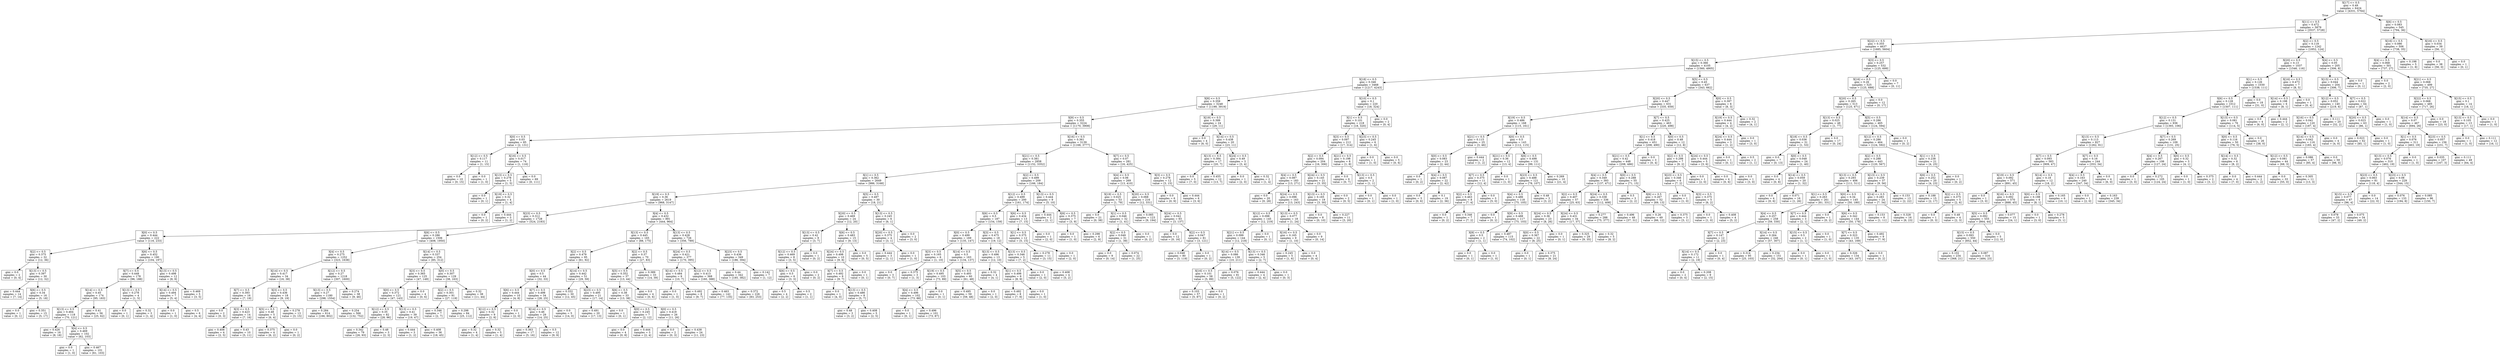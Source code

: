 digraph Tree {
node [shape=box] ;
0 [label="X[17] <= 0.5\ngini = 0.49\nsamples = 6424\nvalue = [4331, 5764]"] ;
1 [label="X[11] <= 0.5\ngini = 0.472\nsamples = 5879\nvalue = [3537, 5728]"] ;
0 -> 1 [labeldistance=2.5, labelangle=45, headlabel="True"] ;
2 [label="X[22] <= 0.5\ngini = 0.355\nsamples = 4637\nvalue = [1685, 5604]"] ;
1 -> 2 ;
3 [label="X[15] <= 0.5\ngini = 0.366\nsamples = 4105\nvalue = [1560, 4905]"] ;
2 -> 3 ;
4 [label="X[18] <= 0.5\ngini = 0.346\nsamples = 3468\nvalue = [1217, 4243]"] ;
3 -> 4 ;
5 [label="X[8] <= 0.5\ngini = 0.359\nsamples = 3248\nvalue = [1199, 3919]"] ;
4 -> 5 ;
6 [label="X[9] <= 0.5\ngini = 0.355\nsamples = 3224\nvalue = [1170, 3908]"] ;
5 -> 6 ;
7 [label="X[0] <= 0.5\ngini = 0.03\nsamples = 85\nvalue = [2, 131]"] ;
6 -> 7 ;
8 [label="X[12] <= 0.5\ngini = 0.117\nsamples = 11\nvalue = [1, 15]"] ;
7 -> 8 ;
9 [label="gini = 0.0\nsamples = 10\nvalue = [0, 15]"] ;
8 -> 9 ;
10 [label="gini = 0.0\nsamples = 1\nvalue = [1, 0]"] ;
8 -> 10 ;
11 [label="X[16] <= 0.5\ngini = 0.017\nsamples = 74\nvalue = [1, 116]"] ;
7 -> 11 ;
12 [label="X[13] <= 0.5\ngini = 0.278\nsamples = 5\nvalue = [1, 5]"] ;
11 -> 12 ;
13 [label="gini = 0.0\nsamples = 1\nvalue = [0, 1]"] ;
12 -> 13 ;
14 [label="X[19] <= 0.5\ngini = 0.32\nsamples = 4\nvalue = [1, 4]"] ;
12 -> 14 ;
15 [label="gini = 0.0\nsamples = 1\nvalue = [0, 2]"] ;
14 -> 15 ;
16 [label="gini = 0.444\nsamples = 3\nvalue = [1, 2]"] ;
14 -> 16 ;
17 [label="gini = 0.0\nsamples = 69\nvalue = [0, 111]"] ;
11 -> 17 ;
18 [label="X[16] <= 0.5\ngini = 0.361\nsamples = 3139\nvalue = [1168, 3777]"] ;
6 -> 18 ;
19 [label="X[21] <= 0.5\ngini = 0.381\nsamples = 2858\nvalue = [1152, 3352]"] ;
18 -> 19 ;
20 [label="X[1] <= 0.5\ngini = 0.362\nsamples = 2649\nvalue = [986, 3168]"] ;
19 -> 20 ;
21 [label="X[19] <= 0.5\ngini = 0.36\nsamples = 2619\nvalue = [968, 3147]"] ;
20 -> 21 ;
22 [label="X[23] <= 0.5\ngini = 0.312\nsamples = 1728\nvalue = [524, 2183]"] ;
21 -> 22 ;
23 [label="X[0] <= 0.5\ngini = 0.444\nsamples = 222\nvalue = [116, 233]"] ;
22 -> 23 ;
24 [label="X[2] <= 0.5\ngini = 0.375\nsamples = 32\nvalue = [12, 36]"] ;
23 -> 24 ;
25 [label="gini = 0.0\nsamples = 2\nvalue = [0, 4]"] ;
24 -> 25 ;
26 [label="X[13] <= 0.5\ngini = 0.397\nsamples = 30\nvalue = [12, 32]"] ;
24 -> 26 ;
27 [label="gini = 0.444\nsamples = 14\nvalue = [7, 14]"] ;
26 -> 27 ;
28 [label="X[6] <= 0.5\ngini = 0.34\nsamples = 16\nvalue = [5, 18]"] ;
26 -> 28 ;
29 [label="gini = 0.0\nsamples = 1\nvalue = [0, 1]"] ;
28 -> 29 ;
30 [label="gini = 0.351\nsamples = 15\nvalue = [5, 17]"] ;
28 -> 30 ;
31 [label="X[6] <= 0.5\ngini = 0.452\nsamples = 190\nvalue = [104, 197]"] ;
23 -> 31 ;
32 [label="X[7] <= 0.5\ngini = 0.448\nsamples = 178\nvalue = [96, 188]"] ;
31 -> 32 ;
33 [label="X[14] <= 0.5\ngini = 0.45\nsamples = 174\nvalue = [95, 183]"] ;
32 -> 33 ;
34 [label="X[13] <= 0.5\ngini = 0.464\nsamples = 118\nvalue = [70, 121]"] ;
33 -> 34 ;
35 [label="gini = 0.426\nsamples = 16\nvalue = [8, 18]"] ;
34 -> 35 ;
36 [label="X[4] <= 0.5\ngini = 0.469\nsamples = 102\nvalue = [62, 103]"] ;
34 -> 36 ;
37 [label="gini = 0.0\nsamples = 1\nvalue = [1, 0]"] ;
36 -> 37 ;
38 [label="gini = 0.467\nsamples = 101\nvalue = [61, 103]"] ;
36 -> 38 ;
39 [label="gini = 0.41\nsamples = 56\nvalue = [25, 62]"] ;
33 -> 39 ;
40 [label="X[13] <= 0.5\ngini = 0.278\nsamples = 4\nvalue = [1, 5]"] ;
32 -> 40 ;
41 [label="gini = 0.0\nsamples = 1\nvalue = [0, 1]"] ;
40 -> 41 ;
42 [label="gini = 0.32\nsamples = 3\nvalue = [1, 4]"] ;
40 -> 42 ;
43 [label="X[13] <= 0.5\ngini = 0.498\nsamples = 12\nvalue = [8, 9]"] ;
31 -> 43 ;
44 [label="X[14] <= 0.5\ngini = 0.494\nsamples = 7\nvalue = [5, 4]"] ;
43 -> 44 ;
45 [label="gini = 0.0\nsamples = 1\nvalue = [1, 0]"] ;
44 -> 45 ;
46 [label="gini = 0.5\nsamples = 6\nvalue = [4, 4]"] ;
44 -> 46 ;
47 [label="gini = 0.469\nsamples = 5\nvalue = [3, 5]"] ;
43 -> 47 ;
48 [label="X[6] <= 0.5\ngini = 0.286\nsamples = 1506\nvalue = [408, 1950]"] ;
22 -> 48 ;
49 [label="X[4] <= 0.5\ngini = 0.275\nsamples = 1252\nvalue = [323, 1638]"] ;
48 -> 49 ;
50 [label="X[14] <= 0.5\ngini = 0.417\nsamples = 34\nvalue = [16, 38]"] ;
49 -> 50 ;
51 [label="X[7] <= 0.5\ngini = 0.393\nsamples = 16\nvalue = [7, 19]"] ;
50 -> 51 ;
52 [label="gini = 0.0\nsamples = 2\nvalue = [0, 3]"] ;
51 -> 52 ;
53 [label="X[3] <= 0.5\ngini = 0.423\nsamples = 14\nvalue = [7, 16]"] ;
51 -> 53 ;
54 [label="gini = 0.408\nsamples = 4\nvalue = [2, 5]"] ;
53 -> 54 ;
55 [label="gini = 0.43\nsamples = 10\nvalue = [5, 11]"] ;
53 -> 55 ;
56 [label="X[3] <= 0.5\ngini = 0.436\nsamples = 18\nvalue = [9, 19]"] ;
50 -> 56 ;
57 [label="X[5] <= 0.5\ngini = 0.48\nsamples = 5\nvalue = [6, 4]"] ;
56 -> 57 ;
58 [label="gini = 0.375\nsamples = 4\nvalue = [6, 2]"] ;
57 -> 58 ;
59 [label="gini = 0.0\nsamples = 1\nvalue = [0, 2]"] ;
57 -> 59 ;
60 [label="gini = 0.278\nsamples = 13\nvalue = [3, 15]"] ;
56 -> 60 ;
61 [label="X[12] <= 0.5\ngini = 0.27\nsamples = 1218\nvalue = [307, 1600]"] ;
49 -> 61 ;
62 [label="X[13] <= 0.5\ngini = 0.27\nsamples = 1180\nvalue = [298, 1554]"] ;
61 -> 62 ;
63 [label="gini = 0.284\nsamples = 614\nvalue = [166, 802]"] ;
62 -> 63 ;
64 [label="gini = 0.254\nsamples = 566\nvalue = [132, 752]"] ;
62 -> 64 ;
65 [label="gini = 0.274\nsamples = 38\nvalue = [9, 46]"] ;
61 -> 65 ;
66 [label="X[14] <= 0.5\ngini = 0.337\nsamples = 254\nvalue = [85, 312]"] ;
48 -> 66 ;
67 [label="X[3] <= 0.5\ngini = 0.365\nsamples = 125\nvalue = [47, 149]"] ;
66 -> 67 ;
68 [label="X[0] <= 0.5\ngini = 0.372\nsamples = 121\nvalue = [47, 143]"] ;
67 -> 68 ;
69 [label="X[12] <= 0.5\ngini = 0.35\nsamples = 82\nvalue = [28, 96]"] ;
68 -> 69 ;
70 [label="gini = 0.342\nsamples = 79\nvalue = [26, 93]"] ;
69 -> 70 ;
71 [label="gini = 0.48\nsamples = 3\nvalue = [2, 3]"] ;
69 -> 71 ;
72 [label="X[13] <= 0.5\ngini = 0.41\nsamples = 39\nvalue = [19, 47]"] ;
68 -> 72 ;
73 [label="gini = 0.444\nsamples = 3\nvalue = [1, 2]"] ;
72 -> 73 ;
74 [label="gini = 0.408\nsamples = 36\nvalue = [18, 45]"] ;
72 -> 74 ;
75 [label="gini = 0.0\nsamples = 4\nvalue = [0, 6]"] ;
67 -> 75 ;
76 [label="X[0] <= 0.5\ngini = 0.307\nsamples = 129\nvalue = [38, 163]"] ;
66 -> 76 ;
77 [label="X[2] <= 0.5\ngini = 0.301\nsamples = 91\nvalue = [27, 119]"] ;
76 -> 77 ;
78 [label="gini = 0.346\nsamples = 7\nvalue = [2, 7]"] ;
77 -> 78 ;
79 [label="gini = 0.298\nsamples = 84\nvalue = [25, 112]"] ;
77 -> 79 ;
80 [label="gini = 0.32\nsamples = 38\nvalue = [11, 44]"] ;
76 -> 80 ;
81 [label="X[4] <= 0.5\ngini = 0.432\nsamples = 891\nvalue = [444, 964]"] ;
21 -> 81 ;
82 [label="X[13] <= 0.5\ngini = 0.445\nsamples = 165\nvalue = [88, 175]"] ;
81 -> 82 ;
83 [label="X[2] <= 0.5\ngini = 0.479\nsamples = 95\nvalue = [61, 92]"] ;
82 -> 83 ;
84 [label="X[0] <= 0.5\ngini = 0.5\nsamples = 44\nvalue = [32, 33]"] ;
83 -> 84 ;
85 [label="X[6] <= 0.5\ngini = 0.444\nsamples = 10\nvalue = [4, 8]"] ;
84 -> 85 ;
86 [label="X[12] <= 0.5\ngini = 0.32\nsamples = 9\nvalue = [2, 8]"] ;
85 -> 86 ;
87 [label="gini = 0.32\nsamples = 4\nvalue = [1, 4]"] ;
86 -> 87 ;
88 [label="gini = 0.32\nsamples = 5\nvalue = [1, 4]"] ;
86 -> 88 ;
89 [label="gini = 0.0\nsamples = 1\nvalue = [2, 0]"] ;
85 -> 89 ;
90 [label="X[7] <= 0.5\ngini = 0.498\nsamples = 34\nvalue = [28, 25]"] ;
84 -> 90 ;
91 [label="X[14] <= 0.5\ngini = 0.46\nsamples = 29\nvalue = [14, 25]"] ;
90 -> 91 ;
92 [label="gini = 0.363\nsamples = 17\nvalue = [5, 16]"] ;
91 -> 92 ;
93 [label="gini = 0.5\nsamples = 12\nvalue = [9, 9]"] ;
91 -> 93 ;
94 [label="gini = 0.0\nsamples = 5\nvalue = [14, 0]"] ;
90 -> 94 ;
95 [label="X[14] <= 0.5\ngini = 0.442\nsamples = 51\nvalue = [29, 59]"] ;
83 -> 95 ;
96 [label="gini = 0.332\nsamples = 30\nvalue = [12, 45]"] ;
95 -> 96 ;
97 [label="X[23] <= 0.5\ngini = 0.495\nsamples = 21\nvalue = [17, 14]"] ;
95 -> 97 ;
98 [label="gini = 0.491\nsamples = 20\nvalue = [17, 13]"] ;
97 -> 98 ;
99 [label="gini = 0.0\nsamples = 1\nvalue = [0, 1]"] ;
97 -> 99 ;
100 [label="X[2] <= 0.5\ngini = 0.37\nsamples = 70\nvalue = [27, 83]"] ;
82 -> 100 ;
101 [label="X[5] <= 0.5\ngini = 0.352\nsamples = 37\nvalue = [13, 44]"] ;
100 -> 101 ;
102 [label="X[6] <= 0.5\ngini = 0.38\nsamples = 33\nvalue = [13, 38]"] ;
101 -> 102 ;
103 [label="X[0] <= 0.5\ngini = 0.245\nsamples = 7\nvalue = [2, 12]"] ;
102 -> 103 ;
104 [label="gini = 0.0\nsamples = 4\nvalue = [0, 8]"] ;
103 -> 104 ;
105 [label="gini = 0.444\nsamples = 3\nvalue = [2, 4]"] ;
103 -> 105 ;
106 [label="X[0] <= 0.5\ngini = 0.418\nsamples = 26\nvalue = [11, 26]"] ;
102 -> 106 ;
107 [label="gini = 0.0\nsamples = 2\nvalue = [0, 3]"] ;
106 -> 107 ;
108 [label="gini = 0.438\nsamples = 24\nvalue = [11, 23]"] ;
106 -> 108 ;
109 [label="gini = 0.0\nsamples = 4\nvalue = [0, 6]"] ;
101 -> 109 ;
110 [label="gini = 0.389\nsamples = 33\nvalue = [14, 39]"] ;
100 -> 110 ;
111 [label="X[13] <= 0.5\ngini = 0.428\nsamples = 726\nvalue = [356, 789]"] ;
81 -> 111 ;
112 [label="X[24] <= 0.5\ngini = 0.421\nsamples = 377\nvalue = [170, 395]"] ;
111 -> 112 ;
113 [label="X[14] <= 0.5\ngini = 0.484\nsamples = 9\nvalue = [10, 7]"] ;
112 -> 113 ;
114 [label="gini = 0.0\nsamples = 1\nvalue = [1, 0]"] ;
113 -> 114 ;
115 [label="gini = 0.492\nsamples = 8\nvalue = [9, 7]"] ;
113 -> 115 ;
116 [label="X[12] <= 0.5\ngini = 0.413\nsamples = 368\nvalue = [160, 388]"] ;
112 -> 116 ;
117 [label="gini = 0.463\nsamples = 142\nvalue = [77, 135]"] ;
116 -> 117 ;
118 [label="gini = 0.372\nsamples = 226\nvalue = [83, 253]"] ;
116 -> 118 ;
119 [label="X[23] <= 0.5\ngini = 0.436\nsamples = 349\nvalue = [186, 394]"] ;
111 -> 119 ;
120 [label="gini = 0.44\nsamples = 342\nvalue = [185, 382]"] ;
119 -> 120 ;
121 [label="gini = 0.142\nsamples = 7\nvalue = [1, 12]"] ;
119 -> 121 ;
122 [label="X[5] <= 0.5\ngini = 0.497\nsamples = 30\nvalue = [18, 21]"] ;
20 -> 122 ;
123 [label="X[20] <= 0.5\ngini = 0.469\nsamples = 24\nvalue = [12, 20]"] ;
122 -> 123 ;
124 [label="X[13] <= 0.5\ngini = 0.42\nsamples = 9\nvalue = [3, 7]"] ;
123 -> 124 ;
125 [label="X[12] <= 0.5\ngini = 0.469\nsamples = 8\nvalue = [3, 5]"] ;
124 -> 125 ;
126 [label="X[6] <= 0.5\ngini = 0.5\nsamples = 6\nvalue = [3, 3]"] ;
125 -> 126 ;
127 [label="gini = 0.5\nsamples = 4\nvalue = [2, 2]"] ;
126 -> 127 ;
128 [label="gini = 0.5\nsamples = 2\nvalue = [1, 1]"] ;
126 -> 128 ;
129 [label="gini = 0.0\nsamples = 2\nvalue = [0, 2]"] ;
125 -> 129 ;
130 [label="gini = 0.0\nsamples = 1\nvalue = [0, 2]"] ;
124 -> 130 ;
131 [label="X[6] <= 0.5\ngini = 0.483\nsamples = 15\nvalue = [9, 13]"] ;
123 -> 131 ;
132 [label="X[24] <= 0.5\ngini = 0.498\nsamples = 10\nvalue = [9, 8]"] ;
131 -> 132 ;
133 [label="X[7] <= 0.5\ngini = 0.492\nsamples = 9\nvalue = [9, 7]"] ;
132 -> 133 ;
134 [label="gini = 0.0\nsamples = 1\nvalue = [4, 0]"] ;
133 -> 134 ;
135 [label="X[13] <= 0.5\ngini = 0.486\nsamples = 8\nvalue = [5, 7]"] ;
133 -> 135 ;
136 [label="gini = 0.48\nsamples = 3\nvalue = [3, 2]"] ;
135 -> 136 ;
137 [label="gini = 0.408\nsamples = 5\nvalue = [2, 5]"] ;
135 -> 137 ;
138 [label="gini = 0.0\nsamples = 1\nvalue = [0, 1]"] ;
132 -> 138 ;
139 [label="gini = 0.0\nsamples = 5\nvalue = [0, 5]"] ;
131 -> 139 ;
140 [label="X[13] <= 0.5\ngini = 0.245\nsamples = 6\nvalue = [6, 1]"] ;
122 -> 140 ;
141 [label="X[20] <= 0.5\ngini = 0.375\nsamples = 4\nvalue = [3, 1]"] ;
140 -> 141 ;
142 [label="gini = 0.444\nsamples = 3\nvalue = [2, 1]"] ;
141 -> 142 ;
143 [label="gini = 0.0\nsamples = 1\nvalue = [1, 0]"] ;
141 -> 143 ;
144 [label="gini = 0.0\nsamples = 2\nvalue = [3, 0]"] ;
140 -> 144 ;
145 [label="X[2] <= 0.5\ngini = 0.499\nsamples = 209\nvalue = [166, 184]"] ;
19 -> 145 ;
146 [label="X[12] <= 0.5\ngini = 0.499\nsamples = 200\nvalue = [161, 174]"] ;
145 -> 146 ;
147 [label="X[6] <= 0.5\ngini = 0.5\nsamples = 187\nvalue = [154, 159]"] ;
146 -> 147 ;
148 [label="X[0] <= 0.5\ngini = 0.499\nsamples = 169\nvalue = [135, 147]"] ;
147 -> 148 ;
149 [label="X[3] <= 0.5\ngini = 0.165\nsamples = 6\nvalue = [1, 10]"] ;
148 -> 149 ;
150 [label="gini = 0.0\nsamples = 3\nvalue = [0, 7]"] ;
149 -> 150 ;
151 [label="gini = 0.375\nsamples = 3\nvalue = [1, 3]"] ;
149 -> 151 ;
152 [label="X[14] <= 0.5\ngini = 0.5\nsamples = 163\nvalue = [134, 137]"] ;
148 -> 152 ;
153 [label="X[19] <= 0.5\ngini = 0.495\nsamples = 103\nvalue = [73, 89]"] ;
152 -> 153 ;
154 [label="X[4] <= 0.5\ngini = 0.496\nsamples = 102\nvalue = [73, 88]"] ;
153 -> 154 ;
155 [label="gini = 0.0\nsamples = 1\nvalue = [0, 1]"] ;
154 -> 155 ;
156 [label="gini = 0.496\nsamples = 101\nvalue = [73, 87]"] ;
154 -> 156 ;
157 [label="gini = 0.0\nsamples = 1\nvalue = [0, 1]"] ;
153 -> 157 ;
158 [label="X[5] <= 0.5\ngini = 0.493\nsamples = 60\nvalue = [61, 48]"] ;
152 -> 158 ;
159 [label="gini = 0.495\nsamples = 59\nvalue = [59, 48]"] ;
158 -> 159 ;
160 [label="gini = 0.0\nsamples = 1\nvalue = [2, 0]"] ;
158 -> 160 ;
161 [label="X[3] <= 0.5\ngini = 0.475\nsamples = 18\nvalue = [19, 12]"] ;
147 -> 161 ;
162 [label="X[13] <= 0.5\ngini = 0.496\nsamples = 13\nvalue = [12, 10]"] ;
161 -> 162 ;
163 [label="gini = 0.32\nsamples = 4\nvalue = [4, 1]"] ;
162 -> 163 ;
164 [label="X[1] <= 0.5\ngini = 0.498\nsamples = 9\nvalue = [8, 9]"] ;
162 -> 164 ;
165 [label="gini = 0.492\nsamples = 8\nvalue = [7, 9]"] ;
164 -> 165 ;
166 [label="gini = 0.0\nsamples = 1\nvalue = [1, 0]"] ;
164 -> 166 ;
167 [label="X[13] <= 0.5\ngini = 0.346\nsamples = 5\nvalue = [7, 2]"] ;
161 -> 167 ;
168 [label="gini = 0.0\nsamples = 1\nvalue = [2, 0]"] ;
167 -> 168 ;
169 [label="gini = 0.408\nsamples = 4\nvalue = [5, 2]"] ;
167 -> 169 ;
170 [label="X[6] <= 0.5\ngini = 0.434\nsamples = 13\nvalue = [7, 15]"] ;
146 -> 170 ;
171 [label="X[1] <= 0.5\ngini = 0.375\nsamples = 12\nvalue = [5, 15]"] ;
170 -> 171 ;
172 [label="gini = 0.278\nsamples = 11\nvalue = [3, 15]"] ;
171 -> 172 ;
173 [label="gini = 0.0\nsamples = 1\nvalue = [2, 0]"] ;
171 -> 173 ;
174 [label="gini = 0.0\nsamples = 1\nvalue = [2, 0]"] ;
170 -> 174 ;
175 [label="X[13] <= 0.5\ngini = 0.444\nsamples = 9\nvalue = [5, 10]"] ;
145 -> 175 ;
176 [label="gini = 0.444\nsamples = 2\nvalue = [2, 1]"] ;
175 -> 176 ;
177 [label="X[6] <= 0.5\ngini = 0.375\nsamples = 7\nvalue = [3, 9]"] ;
175 -> 177 ;
178 [label="gini = 0.0\nsamples = 1\nvalue = [1, 0]"] ;
177 -> 178 ;
179 [label="gini = 0.298\nsamples = 6\nvalue = [2, 9]"] ;
177 -> 179 ;
180 [label="X[7] <= 0.5\ngini = 0.07\nsamples = 281\nvalue = [16, 425]"] ;
18 -> 180 ;
181 [label="X[4] <= 0.5\ngini = 0.06\nsamples = 269\nvalue = [13, 410]"] ;
180 -> 181 ;
182 [label="X[19] <= 0.5\ngini = 0.025\nsamples = 53\nvalue = [1, 79]"] ;
181 -> 182 ;
183 [label="gini = 0.0\nsamples = 21\nvalue = [0, 38]"] ;
182 -> 183 ;
184 [label="X[1] <= 0.5\ngini = 0.046\nsamples = 32\nvalue = [1, 41]"] ;
182 -> 184 ;
185 [label="X[2] <= 0.5\ngini = 0.049\nsamples = 31\nvalue = [1, 39]"] ;
184 -> 185 ;
186 [label="gini = 0.0\nsamples = 9\nvalue = [0, 14]"] ;
185 -> 186 ;
187 [label="gini = 0.074\nsamples = 22\nvalue = [1, 25]"] ;
185 -> 187 ;
188 [label="gini = 0.0\nsamples = 1\nvalue = [0, 2]"] ;
184 -> 188 ;
189 [label="X[20] <= 0.5\ngini = 0.068\nsamples = 216\nvalue = [12, 331]"] ;
181 -> 189 ;
190 [label="gini = 0.085\nsamples = 123\nvalue = [9, 194]"] ;
189 -> 190 ;
191 [label="X[24] <= 0.5\ngini = 0.042\nsamples = 93\nvalue = [3, 137]"] ;
189 -> 191 ;
192 [label="gini = 0.0\nsamples = 12\nvalue = [0, 16]"] ;
191 -> 192 ;
193 [label="X[2] <= 0.5\ngini = 0.047\nsamples = 81\nvalue = [3, 121]"] ;
191 -> 193 ;
194 [label="gini = 0.048\nsamples = 80\nvalue = [3, 119]"] ;
193 -> 194 ;
195 [label="gini = 0.0\nsamples = 1\nvalue = [0, 2]"] ;
193 -> 195 ;
196 [label="X[3] <= 0.5\ngini = 0.278\nsamples = 12\nvalue = [3, 15]"] ;
180 -> 196 ;
197 [label="gini = 0.0\nsamples = 6\nvalue = [0, 9]"] ;
196 -> 197 ;
198 [label="gini = 0.444\nsamples = 6\nvalue = [3, 6]"] ;
196 -> 198 ;
199 [label="X[19] <= 0.5\ngini = 0.399\nsamples = 24\nvalue = [29, 11]"] ;
5 -> 199 ;
200 [label="gini = 0.0\nsamples = 4\nvalue = [6, 0]"] ;
199 -> 200 ;
201 [label="X[14] <= 0.5\ngini = 0.438\nsamples = 20\nvalue = [23, 11]"] ;
199 -> 201 ;
202 [label="X[13] <= 0.5\ngini = 0.384\nsamples = 17\nvalue = [20, 7]"] ;
201 -> 202 ;
203 [label="gini = 0.0\nsamples = 5\nvalue = [7, 0]"] ;
202 -> 203 ;
204 [label="gini = 0.455\nsamples = 12\nvalue = [13, 7]"] ;
202 -> 204 ;
205 [label="X[24] <= 0.5\ngini = 0.49\nsamples = 3\nvalue = [3, 4]"] ;
201 -> 205 ;
206 [label="gini = 0.0\nsamples = 1\nvalue = [2, 0]"] ;
205 -> 206 ;
207 [label="gini = 0.32\nsamples = 2\nvalue = [1, 4]"] ;
205 -> 207 ;
208 [label="X[10] <= 0.5\ngini = 0.1\nsamples = 220\nvalue = [18, 324]"] ;
4 -> 208 ;
209 [label="X[1] <= 0.5\ngini = 0.101\nsamples = 218\nvalue = [18, 320]"] ;
208 -> 209 ;
210 [label="X[3] <= 0.5\ngini = 0.097\nsamples = 212\nvalue = [17, 314]"] ;
209 -> 210 ;
211 [label="X[2] <= 0.5\ngini = 0.094\nsamples = 204\nvalue = [16, 306]"] ;
210 -> 211 ;
212 [label="X[4] <= 0.5\ngini = 0.087\nsamples = 183\nvalue = [13, 271]"] ;
211 -> 212 ;
213 [label="gini = 0.0\nsamples = 20\nvalue = [0, 28]"] ;
212 -> 213 ;
214 [label="X[24] <= 0.5\ngini = 0.096\nsamples = 163\nvalue = [13, 243]"] ;
212 -> 214 ;
215 [label="X[12] <= 0.5\ngini = 0.098\nsamples = 145\nvalue = [12, 219]"] ;
214 -> 215 ;
216 [label="X[21] <= 0.5\ngini = 0.099\nsamples = 144\nvalue = [12, 218]"] ;
215 -> 216 ;
217 [label="X[14] <= 0.5\ngini = 0.086\nsamples = 139\nvalue = [10, 211]"] ;
216 -> 217 ;
218 [label="X[16] <= 0.5\ngini = 0.101\nsamples = 58\nvalue = [5, 89]"] ;
217 -> 218 ;
219 [label="gini = 0.103\nsamples = 57\nvalue = [5, 87]"] ;
218 -> 219 ;
220 [label="gini = 0.0\nsamples = 1\nvalue = [0, 2]"] ;
218 -> 220 ;
221 [label="gini = 0.076\nsamples = 81\nvalue = [5, 122]"] ;
217 -> 221 ;
222 [label="X[13] <= 0.5\ngini = 0.346\nsamples = 5\nvalue = [2, 7]"] ;
216 -> 222 ;
223 [label="gini = 0.444\nsamples = 4\nvalue = [2, 4]"] ;
222 -> 223 ;
224 [label="gini = 0.0\nsamples = 1\nvalue = [0, 3]"] ;
222 -> 224 ;
225 [label="gini = 0.0\nsamples = 1\nvalue = [0, 1]"] ;
215 -> 225 ;
226 [label="X[13] <= 0.5\ngini = 0.077\nsamples = 18\nvalue = [1, 24]"] ;
214 -> 226 ;
227 [label="X[16] <= 0.5\ngini = 0.165\nsamples = 9\nvalue = [1, 10]"] ;
226 -> 227 ;
228 [label="gini = 0.245\nsamples = 5\nvalue = [1, 6]"] ;
227 -> 228 ;
229 [label="gini = 0.0\nsamples = 4\nvalue = [0, 4]"] ;
227 -> 229 ;
230 [label="gini = 0.0\nsamples = 9\nvalue = [0, 14]"] ;
226 -> 230 ;
231 [label="X[24] <= 0.5\ngini = 0.145\nsamples = 21\nvalue = [3, 35]"] ;
211 -> 231 ;
232 [label="X[13] <= 0.5\ngini = 0.165\nsamples = 19\nvalue = [3, 30]"] ;
231 -> 232 ;
233 [label="gini = 0.0\nsamples = 8\nvalue = [0, 10]"] ;
232 -> 233 ;
234 [label="gini = 0.227\nsamples = 11\nvalue = [3, 20]"] ;
232 -> 234 ;
235 [label="gini = 0.0\nsamples = 2\nvalue = [0, 5]"] ;
231 -> 235 ;
236 [label="X[21] <= 0.5\ngini = 0.198\nsamples = 8\nvalue = [1, 8]"] ;
210 -> 236 ;
237 [label="gini = 0.0\nsamples = 6\nvalue = [0, 7]"] ;
236 -> 237 ;
238 [label="X[13] <= 0.5\ngini = 0.5\nsamples = 2\nvalue = [1, 1]"] ;
236 -> 238 ;
239 [label="gini = 0.0\nsamples = 1\nvalue = [0, 1]"] ;
238 -> 239 ;
240 [label="gini = 0.0\nsamples = 1\nvalue = [1, 0]"] ;
238 -> 240 ;
241 [label="X[23] <= 0.5\ngini = 0.245\nsamples = 6\nvalue = [1, 6]"] ;
209 -> 241 ;
242 [label="gini = 0.0\nsamples = 1\nvalue = [1, 0]"] ;
241 -> 242 ;
243 [label="gini = 0.0\nsamples = 5\nvalue = [0, 6]"] ;
241 -> 243 ;
244 [label="gini = 0.0\nsamples = 2\nvalue = [0, 4]"] ;
208 -> 244 ;
245 [label="X[5] <= 0.5\ngini = 0.45\nsamples = 637\nvalue = [343, 662]"] ;
3 -> 245 ;
246 [label="X[20] <= 0.5\ngini = 0.447\nsamples = 631\nvalue = [335, 659]"] ;
245 -> 246 ;
247 [label="X[19] <= 0.5\ngini = 0.486\nsamples = 168\nvalue = [115, 161]"] ;
246 -> 247 ;
248 [label="X[21] <= 0.5\ngini = 0.115\nsamples = 25\nvalue = [3, 46]"] ;
247 -> 248 ;
249 [label="X[0] <= 0.5\ngini = 0.083\nsamples = 23\nvalue = [2, 44]"] ;
248 -> 249 ;
250 [label="gini = 0.0\nsamples = 1\nvalue = [0, 2]"] ;
249 -> 250 ;
251 [label="X[4] <= 0.5\ngini = 0.087\nsamples = 22\nvalue = [2, 42]"] ;
249 -> 251 ;
252 [label="gini = 0.0\nsamples = 3\nvalue = [0, 6]"] ;
251 -> 252 ;
253 [label="gini = 0.1\nsamples = 19\nvalue = [2, 36]"] ;
251 -> 253 ;
254 [label="gini = 0.444\nsamples = 2\nvalue = [1, 2]"] ;
248 -> 254 ;
255 [label="X[0] <= 0.5\ngini = 0.5\nsamples = 143\nvalue = [112, 115]"] ;
247 -> 255 ;
256 [label="X[21] <= 0.5\ngini = 0.36\nsamples = 12\nvalue = [13, 4]"] ;
255 -> 256 ;
257 [label="X[7] <= 0.5\ngini = 0.375\nsamples = 11\nvalue = [12, 4]"] ;
256 -> 257 ;
258 [label="X[2] <= 0.5\ngini = 0.463\nsamples = 8\nvalue = [7, 4]"] ;
257 -> 258 ;
259 [label="gini = 0.0\nsamples = 1\nvalue = [0, 2]"] ;
258 -> 259 ;
260 [label="gini = 0.346\nsamples = 7\nvalue = [7, 2]"] ;
258 -> 260 ;
261 [label="gini = 0.0\nsamples = 3\nvalue = [5, 0]"] ;
257 -> 261 ;
262 [label="gini = 0.0\nsamples = 1\nvalue = [1, 0]"] ;
256 -> 262 ;
263 [label="X[6] <= 0.5\ngini = 0.498\nsamples = 131\nvalue = [99, 111]"] ;
255 -> 263 ;
264 [label="X[23] <= 0.5\ngini = 0.488\nsamples = 121\nvalue = [78, 107]"] ;
263 -> 264 ;
265 [label="X[4] <= 0.5\ngini = 0.486\nsamples = 118\nvalue = [75, 105]"] ;
264 -> 265 ;
266 [label="gini = 0.0\nsamples = 1\nvalue = [0, 2]"] ;
265 -> 266 ;
267 [label="X[9] <= 0.5\ngini = 0.488\nsamples = 117\nvalue = [75, 103]"] ;
265 -> 267 ;
268 [label="X[8] <= 0.5\ngini = 0.5\nsamples = 2\nvalue = [1, 1]"] ;
267 -> 268 ;
269 [label="gini = 0.0\nsamples = 1\nvalue = [0, 1]"] ;
268 -> 269 ;
270 [label="gini = 0.0\nsamples = 1\nvalue = [1, 0]"] ;
268 -> 270 ;
271 [label="gini = 0.487\nsamples = 115\nvalue = [74, 102]"] ;
267 -> 271 ;
272 [label="gini = 0.48\nsamples = 3\nvalue = [3, 2]"] ;
264 -> 272 ;
273 [label="gini = 0.269\nsamples = 10\nvalue = [21, 4]"] ;
263 -> 273 ;
274 [label="X[7] <= 0.5\ngini = 0.425\nsamples = 463\nvalue = [220, 498]"] ;
246 -> 274 ;
275 [label="X[1] <= 0.5\ngini = 0.418\nsamples = 451\nvalue = [208, 490]"] ;
274 -> 275 ;
276 [label="X[21] <= 0.5\ngini = 0.42\nsamples = 448\nvalue = [208, 486]"] ;
275 -> 276 ;
277 [label="X[4] <= 0.5\ngini = 0.349\nsamples = 393\nvalue = [137, 471]"] ;
276 -> 277 ;
278 [label="X[2] <= 0.5\ngini = 0.407\nsamples = 57\nvalue = [25, 63]"] ;
277 -> 278 ;
279 [label="X[24] <= 0.5\ngini = 0.36\nsamples = 23\nvalue = [8, 26]"] ;
278 -> 279 ;
280 [label="X[0] <= 0.5\ngini = 0.367\nsamples = 22\nvalue = [8, 25]"] ;
279 -> 280 ;
281 [label="gini = 0.0\nsamples = 1\nvalue = [0, 1]"] ;
280 -> 281 ;
282 [label="gini = 0.375\nsamples = 21\nvalue = [8, 24]"] ;
280 -> 282 ;
283 [label="gini = 0.0\nsamples = 1\nvalue = [0, 1]"] ;
279 -> 283 ;
284 [label="X[24] <= 0.5\ngini = 0.431\nsamples = 34\nvalue = [17, 37]"] ;
278 -> 284 ;
285 [label="gini = 0.325\nsamples = 29\nvalue = [9, 35]"] ;
284 -> 285 ;
286 [label="gini = 0.32\nsamples = 5\nvalue = [8, 2]"] ;
284 -> 286 ;
287 [label="X[24] <= 0.5\ngini = 0.338\nsamples = 336\nvalue = [112, 408]"] ;
277 -> 287 ;
288 [label="gini = 0.277\nsamples = 288\nvalue = [75, 377]"] ;
287 -> 288 ;
289 [label="gini = 0.496\nsamples = 48\nvalue = [37, 31]"] ;
287 -> 289 ;
290 [label="X[0] <= 0.5\ngini = 0.288\nsamples = 55\nvalue = [71, 15]"] ;
276 -> 290 ;
291 [label="gini = 0.5\nsamples = 3\nvalue = [2, 2]"] ;
290 -> 291 ;
292 [label="X[6] <= 0.5\ngini = 0.267\nsamples = 52\nvalue = [69, 13]"] ;
290 -> 292 ;
293 [label="gini = 0.26\nsamples = 49\nvalue = [66, 12]"] ;
292 -> 293 ;
294 [label="gini = 0.375\nsamples = 3\nvalue = [3, 1]"] ;
292 -> 294 ;
295 [label="gini = 0.0\nsamples = 3\nvalue = [0, 4]"] ;
275 -> 295 ;
296 [label="X[0] <= 0.5\ngini = 0.48\nsamples = 12\nvalue = [12, 8]"] ;
274 -> 296 ;
297 [label="X[2] <= 0.5\ngini = 0.298\nsamples = 7\nvalue = [9, 2]"] ;
296 -> 297 ;
298 [label="X[23] <= 0.5\ngini = 0.346\nsamples = 6\nvalue = [7, 2]"] ;
297 -> 298 ;
299 [label="gini = 0.0\nsamples = 1\nvalue = [1, 0]"] ;
298 -> 299 ;
300 [label="X[3] <= 0.5\ngini = 0.375\nsamples = 5\nvalue = [6, 2]"] ;
298 -> 300 ;
301 [label="gini = 0.0\nsamples = 1\nvalue = [1, 0]"] ;
300 -> 301 ;
302 [label="gini = 0.408\nsamples = 4\nvalue = [5, 2]"] ;
300 -> 302 ;
303 [label="gini = 0.0\nsamples = 1\nvalue = [2, 0]"] ;
297 -> 303 ;
304 [label="X[24] <= 0.5\ngini = 0.444\nsamples = 5\nvalue = [3, 6]"] ;
296 -> 304 ;
305 [label="gini = 0.0\nsamples = 4\nvalue = [0, 6]"] ;
304 -> 305 ;
306 [label="gini = 0.0\nsamples = 1\nvalue = [3, 0]"] ;
304 -> 306 ;
307 [label="X[0] <= 0.5\ngini = 0.397\nsamples = 6\nvalue = [8, 3]"] ;
245 -> 307 ;
308 [label="X[19] <= 0.5\ngini = 0.444\nsamples = 4\nvalue = [4, 2]"] ;
307 -> 308 ;
309 [label="X[24] <= 0.5\ngini = 0.444\nsamples = 3\nvalue = [1, 2]"] ;
308 -> 309 ;
310 [label="gini = 0.0\nsamples = 1\nvalue = [0, 1]"] ;
309 -> 310 ;
311 [label="gini = 0.5\nsamples = 2\nvalue = [1, 1]"] ;
309 -> 311 ;
312 [label="gini = 0.0\nsamples = 1\nvalue = [3, 0]"] ;
308 -> 312 ;
313 [label="gini = 0.32\nsamples = 2\nvalue = [4, 1]"] ;
307 -> 313 ;
314 [label="X[3] <= 0.5\ngini = 0.257\nsamples = 532\nvalue = [125, 699]"] ;
2 -> 314 ;
315 [label="X[16] <= 0.5\ngini = 0.26\nsamples = 525\nvalue = [125, 688]"] ;
314 -> 315 ;
316 [label="X[20] <= 0.5\ngini = 0.265\nsamples = 513\nvalue = [125, 671]"] ;
315 -> 316 ;
317 [label="X[13] <= 0.5\ngini = 0.025\nsamples = 48\nvalue = [1, 77]"] ;
316 -> 317 ;
318 [label="X[18] <= 0.5\ngini = 0.036\nsamples = 31\nvalue = [1, 53]"] ;
317 -> 318 ;
319 [label="gini = 0.0\nsamples = 7\nvalue = [0, 13]"] ;
318 -> 319 ;
320 [label="X[0] <= 0.5\ngini = 0.048\nsamples = 24\nvalue = [1, 40]"] ;
318 -> 320 ;
321 [label="gini = 0.0\nsamples = 4\nvalue = [0, 8]"] ;
320 -> 321 ;
322 [label="X[14] <= 0.5\ngini = 0.059\nsamples = 20\nvalue = [1, 32]"] ;
320 -> 322 ;
323 [label="gini = 0.0\nsamples = 4\nvalue = [0, 6]"] ;
322 -> 323 ;
324 [label="gini = 0.071\nsamples = 16\nvalue = [1, 26]"] ;
322 -> 324 ;
325 [label="gini = 0.0\nsamples = 17\nvalue = [0, 24]"] ;
317 -> 325 ;
326 [label="X[5] <= 0.5\ngini = 0.286\nsamples = 465\nvalue = [124, 594]"] ;
316 -> 326 ;
327 [label="X[12] <= 0.5\ngini = 0.286\nsamples = 464\nvalue = [124, 592]"] ;
326 -> 327 ;
328 [label="X[2] <= 0.5\ngini = 0.288\nsamples = 443\nvalue = [120, 567]"] ;
327 -> 328 ;
329 [label="X[13] <= 0.5\ngini = 0.293\nsamples = 406\nvalue = [111, 511]"] ;
328 -> 329 ;
330 [label="X[1] <= 0.5\ngini = 0.263\nsamples = 261\nvalue = [61, 331]"] ;
329 -> 330 ;
331 [label="X[4] <= 0.5\ngini = 0.257\nsamples = 258\nvalue = [59, 330]"] ;
330 -> 331 ;
332 [label="X[7] <= 0.5\ngini = 0.147\nsamples = 12\nvalue = [2, 23]"] ;
331 -> 332 ;
333 [label="X[14] <= 0.5\ngini = 0.172\nsamples = 11\nvalue = [2, 19]"] ;
332 -> 333 ;
334 [label="gini = 0.0\nsamples = 2\nvalue = [0, 4]"] ;
333 -> 334 ;
335 [label="gini = 0.208\nsamples = 9\nvalue = [2, 15]"] ;
333 -> 335 ;
336 [label="gini = 0.0\nsamples = 1\nvalue = [0, 4]"] ;
332 -> 336 ;
337 [label="X[14] <= 0.5\ngini = 0.264\nsamples = 246\nvalue = [57, 307]"] ;
331 -> 337 ;
338 [label="gini = 0.314\nsamples = 95\nvalue = [25, 103]"] ;
337 -> 338 ;
339 [label="gini = 0.234\nsamples = 151\nvalue = [32, 204]"] ;
337 -> 339 ;
340 [label="X[7] <= 0.5\ngini = 0.444\nsamples = 3\nvalue = [2, 1]"] ;
330 -> 340 ;
341 [label="X[15] <= 0.5\ngini = 0.5\nsamples = 2\nvalue = [1, 1]"] ;
340 -> 341 ;
342 [label="gini = 0.0\nsamples = 1\nvalue = [0, 1]"] ;
341 -> 342 ;
343 [label="gini = 0.0\nsamples = 1\nvalue = [1, 0]"] ;
341 -> 343 ;
344 [label="gini = 0.0\nsamples = 1\nvalue = [1, 0]"] ;
340 -> 344 ;
345 [label="X[0] <= 0.5\ngini = 0.34\nsamples = 145\nvalue = [50, 180]"] ;
329 -> 345 ;
346 [label="gini = 0.0\nsamples = 1\nvalue = [0, 2]"] ;
345 -> 346 ;
347 [label="X[6] <= 0.5\ngini = 0.342\nsamples = 144\nvalue = [50, 178]"] ;
345 -> 347 ;
348 [label="X[7] <= 0.5\ngini = 0.323\nsamples = 135\nvalue = [43, 169]"] ;
347 -> 348 ;
349 [label="gini = 0.326\nsamples = 134\nvalue = [43, 167]"] ;
348 -> 349 ;
350 [label="gini = 0.0\nsamples = 1\nvalue = [0, 2]"] ;
348 -> 350 ;
351 [label="gini = 0.492\nsamples = 9\nvalue = [7, 9]"] ;
347 -> 351 ;
352 [label="X[13] <= 0.5\ngini = 0.239\nsamples = 37\nvalue = [9, 56]"] ;
328 -> 352 ;
353 [label="X[14] <= 0.5\ngini = 0.283\nsamples = 24\nvalue = [7, 34]"] ;
352 -> 353 ;
354 [label="gini = 0.153\nsamples = 8\nvalue = [1, 11]"] ;
353 -> 354 ;
355 [label="gini = 0.328\nsamples = 16\nvalue = [6, 23]"] ;
353 -> 355 ;
356 [label="gini = 0.153\nsamples = 13\nvalue = [2, 22]"] ;
352 -> 356 ;
357 [label="X[1] <= 0.5\ngini = 0.238\nsamples = 21\nvalue = [4, 25]"] ;
327 -> 357 ;
358 [label="X[6] <= 0.5\ngini = 0.252\nsamples = 20\nvalue = [4, 23]"] ;
357 -> 358 ;
359 [label="gini = 0.188\nsamples = 15\nvalue = [2, 17]"] ;
358 -> 359 ;
360 [label="X[2] <= 0.5\ngini = 0.375\nsamples = 5\nvalue = [2, 6]"] ;
358 -> 360 ;
361 [label="gini = 0.0\nsamples = 1\nvalue = [0, 3]"] ;
360 -> 361 ;
362 [label="gini = 0.48\nsamples = 4\nvalue = [2, 3]"] ;
360 -> 362 ;
363 [label="gini = 0.0\nsamples = 1\nvalue = [0, 2]"] ;
357 -> 363 ;
364 [label="gini = 0.0\nsamples = 1\nvalue = [0, 2]"] ;
326 -> 364 ;
365 [label="gini = 0.0\nsamples = 12\nvalue = [0, 17]"] ;
315 -> 365 ;
366 [label="gini = 0.0\nsamples = 7\nvalue = [0, 11]"] ;
314 -> 366 ;
367 [label="X[2] <= 0.5\ngini = 0.118\nsamples = 1242\nvalue = [1852, 124]"] ;
1 -> 367 ;
368 [label="X[20] <= 0.5\ngini = 0.13\nsamples = 1037\nvalue = [1546, 116]"] ;
367 -> 368 ;
369 [label="X[1] <= 0.5\ngini = 0.126\nsamples = 1030\nvalue = [1538, 111]"] ;
368 -> 369 ;
370 [label="X[6] <= 0.5\ngini = 0.128\nsamples = 1012\nvalue = [1507, 111]"] ;
369 -> 370 ;
371 [label="X[12] <= 0.5\ngini = 0.131\nsamples = 936\nvalue = [1393, 106]"] ;
370 -> 371 ;
372 [label="X[13] <= 0.5\ngini = 0.113\nsamples = 827\nvalue = [1262, 81]"] ;
371 -> 372 ;
373 [label="X[7] <= 0.5\ngini = 0.093\nsamples = 583\nvalue = [909, 47]"] ;
372 -> 373 ;
374 [label="X[19] <= 0.5\ngini = 0.092\nsamples = 571\nvalue = [891, 45]"] ;
373 -> 374 ;
375 [label="gini = 0.0\nsamples = 1\nvalue = [3, 0]"] ;
374 -> 375 ;
376 [label="X[16] <= 0.5\ngini = 0.092\nsamples = 570\nvalue = [888, 45]"] ;
374 -> 376 ;
377 [label="X[5] <= 0.5\ngini = 0.092\nsamples = 555\nvalue = [864, 44]"] ;
376 -> 377 ;
378 [label="X[15] <= 0.5\ngini = 0.093\nsamples = 550\nvalue = [852, 44]"] ;
377 -> 378 ;
379 [label="gini = 0.102\nsamples = 234\nvalue = [368, 21]"] ;
378 -> 379 ;
380 [label="gini = 0.087\nsamples = 316\nvalue = [484, 23]"] ;
378 -> 380 ;
381 [label="gini = 0.0\nsamples = 5\nvalue = [12, 0]"] ;
377 -> 381 ;
382 [label="gini = 0.077\nsamples = 15\nvalue = [24, 1]"] ;
376 -> 382 ;
383 [label="X[14] <= 0.5\ngini = 0.18\nsamples = 12\nvalue = [18, 2]"] ;
373 -> 383 ;
384 [label="X[0] <= 0.5\ngini = 0.198\nsamples = 6\nvalue = [8, 1]"] ;
383 -> 384 ;
385 [label="gini = 0.0\nsamples = 1\nvalue = [3, 0]"] ;
384 -> 385 ;
386 [label="gini = 0.278\nsamples = 5\nvalue = [5, 1]"] ;
384 -> 386 ;
387 [label="gini = 0.165\nsamples = 6\nvalue = [10, 1]"] ;
383 -> 387 ;
388 [label="X[7] <= 0.5\ngini = 0.16\nsamples = 244\nvalue = [353, 34]"] ;
372 -> 388 ;
389 [label="X[4] <= 0.5\ngini = 0.163\nsamples = 240\nvalue = [347, 34]"] ;
388 -> 389 ;
390 [label="gini = 0.0\nsamples = 1\nvalue = [2, 0]"] ;
389 -> 390 ;
391 [label="gini = 0.163\nsamples = 239\nvalue = [345, 34]"] ;
389 -> 391 ;
392 [label="gini = 0.0\nsamples = 4\nvalue = [6, 0]"] ;
388 -> 392 ;
393 [label="X[7] <= 0.5\ngini = 0.269\nsamples = 109\nvalue = [131, 25]"] ;
371 -> 393 ;
394 [label="X[4] <= 0.5\ngini = 0.267\nsamples = 106\nvalue = [127, 24]"] ;
393 -> 394 ;
395 [label="gini = 0.0\nsamples = 1\nvalue = [3, 0]"] ;
394 -> 395 ;
396 [label="gini = 0.272\nsamples = 105\nvalue = [124, 24]"] ;
394 -> 396 ;
397 [label="X[0] <= 0.5\ngini = 0.32\nsamples = 3\nvalue = [4, 1]"] ;
393 -> 397 ;
398 [label="gini = 0.0\nsamples = 1\nvalue = [1, 0]"] ;
397 -> 398 ;
399 [label="gini = 0.375\nsamples = 2\nvalue = [3, 1]"] ;
397 -> 399 ;
400 [label="X[13] <= 0.5\ngini = 0.081\nsamples = 76\nvalue = [114, 5]"] ;
370 -> 400 ;
401 [label="X[0] <= 0.5\ngini = 0.116\nsamples = 50\nvalue = [76, 5]"] ;
400 -> 401 ;
402 [label="X[14] <= 0.5\ngini = 0.32\nsamples = 6\nvalue = [8, 2]"] ;
401 -> 402 ;
403 [label="gini = 0.0\nsamples = 4\nvalue = [7, 0]"] ;
402 -> 403 ;
404 [label="gini = 0.444\nsamples = 2\nvalue = [1, 2]"] ;
402 -> 404 ;
405 [label="X[12] <= 0.5\ngini = 0.081\nsamples = 44\nvalue = [68, 3]"] ;
401 -> 405 ;
406 [label="gini = 0.0\nsamples = 33\nvalue = [55, 0]"] ;
405 -> 406 ;
407 [label="gini = 0.305\nsamples = 11\nvalue = [13, 3]"] ;
405 -> 407 ;
408 [label="gini = 0.0\nsamples = 26\nvalue = [38, 0]"] ;
400 -> 408 ;
409 [label="gini = 0.0\nsamples = 18\nvalue = [31, 0]"] ;
369 -> 409 ;
410 [label="X[16] <= 0.5\ngini = 0.473\nsamples = 7\nvalue = [8, 5]"] ;
368 -> 410 ;
411 [label="X[14] <= 0.5\ngini = 0.198\nsamples = 6\nvalue = [8, 1]"] ;
410 -> 411 ;
412 [label="gini = 0.0\nsamples = 4\nvalue = [6, 0]"] ;
411 -> 412 ;
413 [label="gini = 0.444\nsamples = 2\nvalue = [2, 1]"] ;
411 -> 413 ;
414 [label="gini = 0.0\nsamples = 1\nvalue = [0, 4]"] ;
410 -> 414 ;
415 [label="X[4] <= 0.5\ngini = 0.05\nsamples = 205\nvalue = [306, 8]"] ;
367 -> 415 ;
416 [label="X[15] <= 0.5\ngini = 0.044\nsamples = 204\nvalue = [306, 7]"] ;
415 -> 416 ;
417 [label="X[12] <= 0.5\ngini = 0.052\nsamples = 140\nvalue = [219, 6]"] ;
416 -> 417 ;
418 [label="X[16] <= 0.5\ngini = 0.041\nsamples = 120\nvalue = [187, 4]"] ;
417 -> 418 ;
419 [label="X[14] <= 0.5\ngini = 0.042\nsamples = 116\nvalue = [183, 4]"] ;
418 -> 419 ;
420 [label="gini = 0.086\nsamples = 57\nvalue = [85, 4]"] ;
419 -> 420 ;
421 [label="gini = 0.0\nsamples = 59\nvalue = [98, 0]"] ;
419 -> 421 ;
422 [label="gini = 0.0\nsamples = 4\nvalue = [4, 0]"] ;
418 -> 422 ;
423 [label="gini = 0.111\nsamples = 20\nvalue = [32, 2]"] ;
417 -> 423 ;
424 [label="X[7] <= 0.5\ngini = 0.022\nsamples = 64\nvalue = [87, 1]"] ;
416 -> 424 ;
425 [label="X[20] <= 0.5\ngini = 0.023\nsamples = 63\nvalue = [86, 1]"] ;
424 -> 425 ;
426 [label="gini = 0.023\nsamples = 62\nvalue = [85, 1]"] ;
425 -> 426 ;
427 [label="gini = 0.0\nsamples = 1\nvalue = [1, 0]"] ;
425 -> 427 ;
428 [label="gini = 0.0\nsamples = 1\nvalue = [1, 0]"] ;
424 -> 428 ;
429 [label="gini = 0.0\nsamples = 1\nvalue = [0, 1]"] ;
415 -> 429 ;
430 [label="X[6] <= 0.5\ngini = 0.083\nsamples = 545\nvalue = [794, 36]"] ;
0 -> 430 [labeldistance=2.5, labelangle=-45, headlabel="False"] ;
431 [label="X[16] <= 0.5\ngini = 0.086\nsamples = 506\nvalue = [738, 35]"] ;
430 -> 431 ;
432 [label="X[4] <= 0.5\ngini = 0.068\nsamples = 501\nvalue = [737, 27]"] ;
431 -> 432 ;
433 [label="gini = 0.0\nsamples = 2\nvalue = [2, 0]"] ;
432 -> 433 ;
434 [label="X[21] <= 0.5\ngini = 0.068\nsamples = 499\nvalue = [735, 27]"] ;
432 -> 434 ;
435 [label="X[22] <= 0.5\ngini = 0.068\nsamples = 485\nvalue = [717, 26]"] ;
434 -> 435 ;
436 [label="X[14] <= 0.5\ngini = 0.07\nsamples = 467\nvalue = [694, 26]"] ;
435 -> 436 ;
437 [label="X[1] <= 0.5\ngini = 0.076\nsamples = 311\nvalue = [463, 19]"] ;
436 -> 437 ;
438 [label="X[13] <= 0.5\ngini = 0.076\nsamples = 310\nvalue = [462, 19]"] ;
437 -> 438 ;
439 [label="X[23] <= 0.5\ngini = 0.063\nsamples = 81\nvalue = [118, 4]"] ;
438 -> 439 ;
440 [label="X[15] <= 0.5\ngini = 0.077\nsamples = 67\nvalue = [96, 4]"] ;
439 -> 440 ;
441 [label="gini = 0.078\nsamples = 33\nvalue = [47, 2]"] ;
440 -> 441 ;
442 [label="gini = 0.075\nsamples = 34\nvalue = [49, 2]"] ;
440 -> 442 ;
443 [label="gini = 0.0\nsamples = 14\nvalue = [22, 0]"] ;
439 -> 443 ;
444 [label="X[23] <= 0.5\ngini = 0.08\nsamples = 229\nvalue = [344, 15]"] ;
438 -> 444 ;
445 [label="gini = 0.076\nsamples = 133\nvalue = [194, 8]"] ;
444 -> 445 ;
446 [label="gini = 0.085\nsamples = 96\nvalue = [150, 7]"] ;
444 -> 446 ;
447 [label="gini = 0.0\nsamples = 1\nvalue = [1, 0]"] ;
437 -> 447 ;
448 [label="X[23] <= 0.5\ngini = 0.057\nsamples = 156\nvalue = [231, 7]"] ;
436 -> 448 ;
449 [label="gini = 0.035\nsamples = 107\nvalue = [167, 3]"] ;
448 -> 449 ;
450 [label="gini = 0.111\nsamples = 49\nvalue = [64, 4]"] ;
448 -> 450 ;
451 [label="gini = 0.0\nsamples = 18\nvalue = [23, 0]"] ;
435 -> 451 ;
452 [label="X[15] <= 0.5\ngini = 0.1\nsamples = 14\nvalue = [18, 1]"] ;
434 -> 452 ;
453 [label="X[13] <= 0.5\ngini = 0.105\nsamples = 13\nvalue = [17, 1]"] ;
452 -> 453 ;
454 [label="gini = 0.0\nsamples = 1\nvalue = [1, 0]"] ;
453 -> 454 ;
455 [label="gini = 0.111\nsamples = 12\nvalue = [16, 1]"] ;
453 -> 455 ;
456 [label="gini = 0.0\nsamples = 1\nvalue = [1, 0]"] ;
452 -> 456 ;
457 [label="gini = 0.198\nsamples = 5\nvalue = [1, 8]"] ;
431 -> 457 ;
458 [label="X[16] <= 0.5\ngini = 0.034\nsamples = 39\nvalue = [56, 1]"] ;
430 -> 458 ;
459 [label="gini = 0.0\nsamples = 38\nvalue = [56, 0]"] ;
458 -> 459 ;
460 [label="gini = 0.0\nsamples = 1\nvalue = [0, 1]"] ;
458 -> 460 ;
}